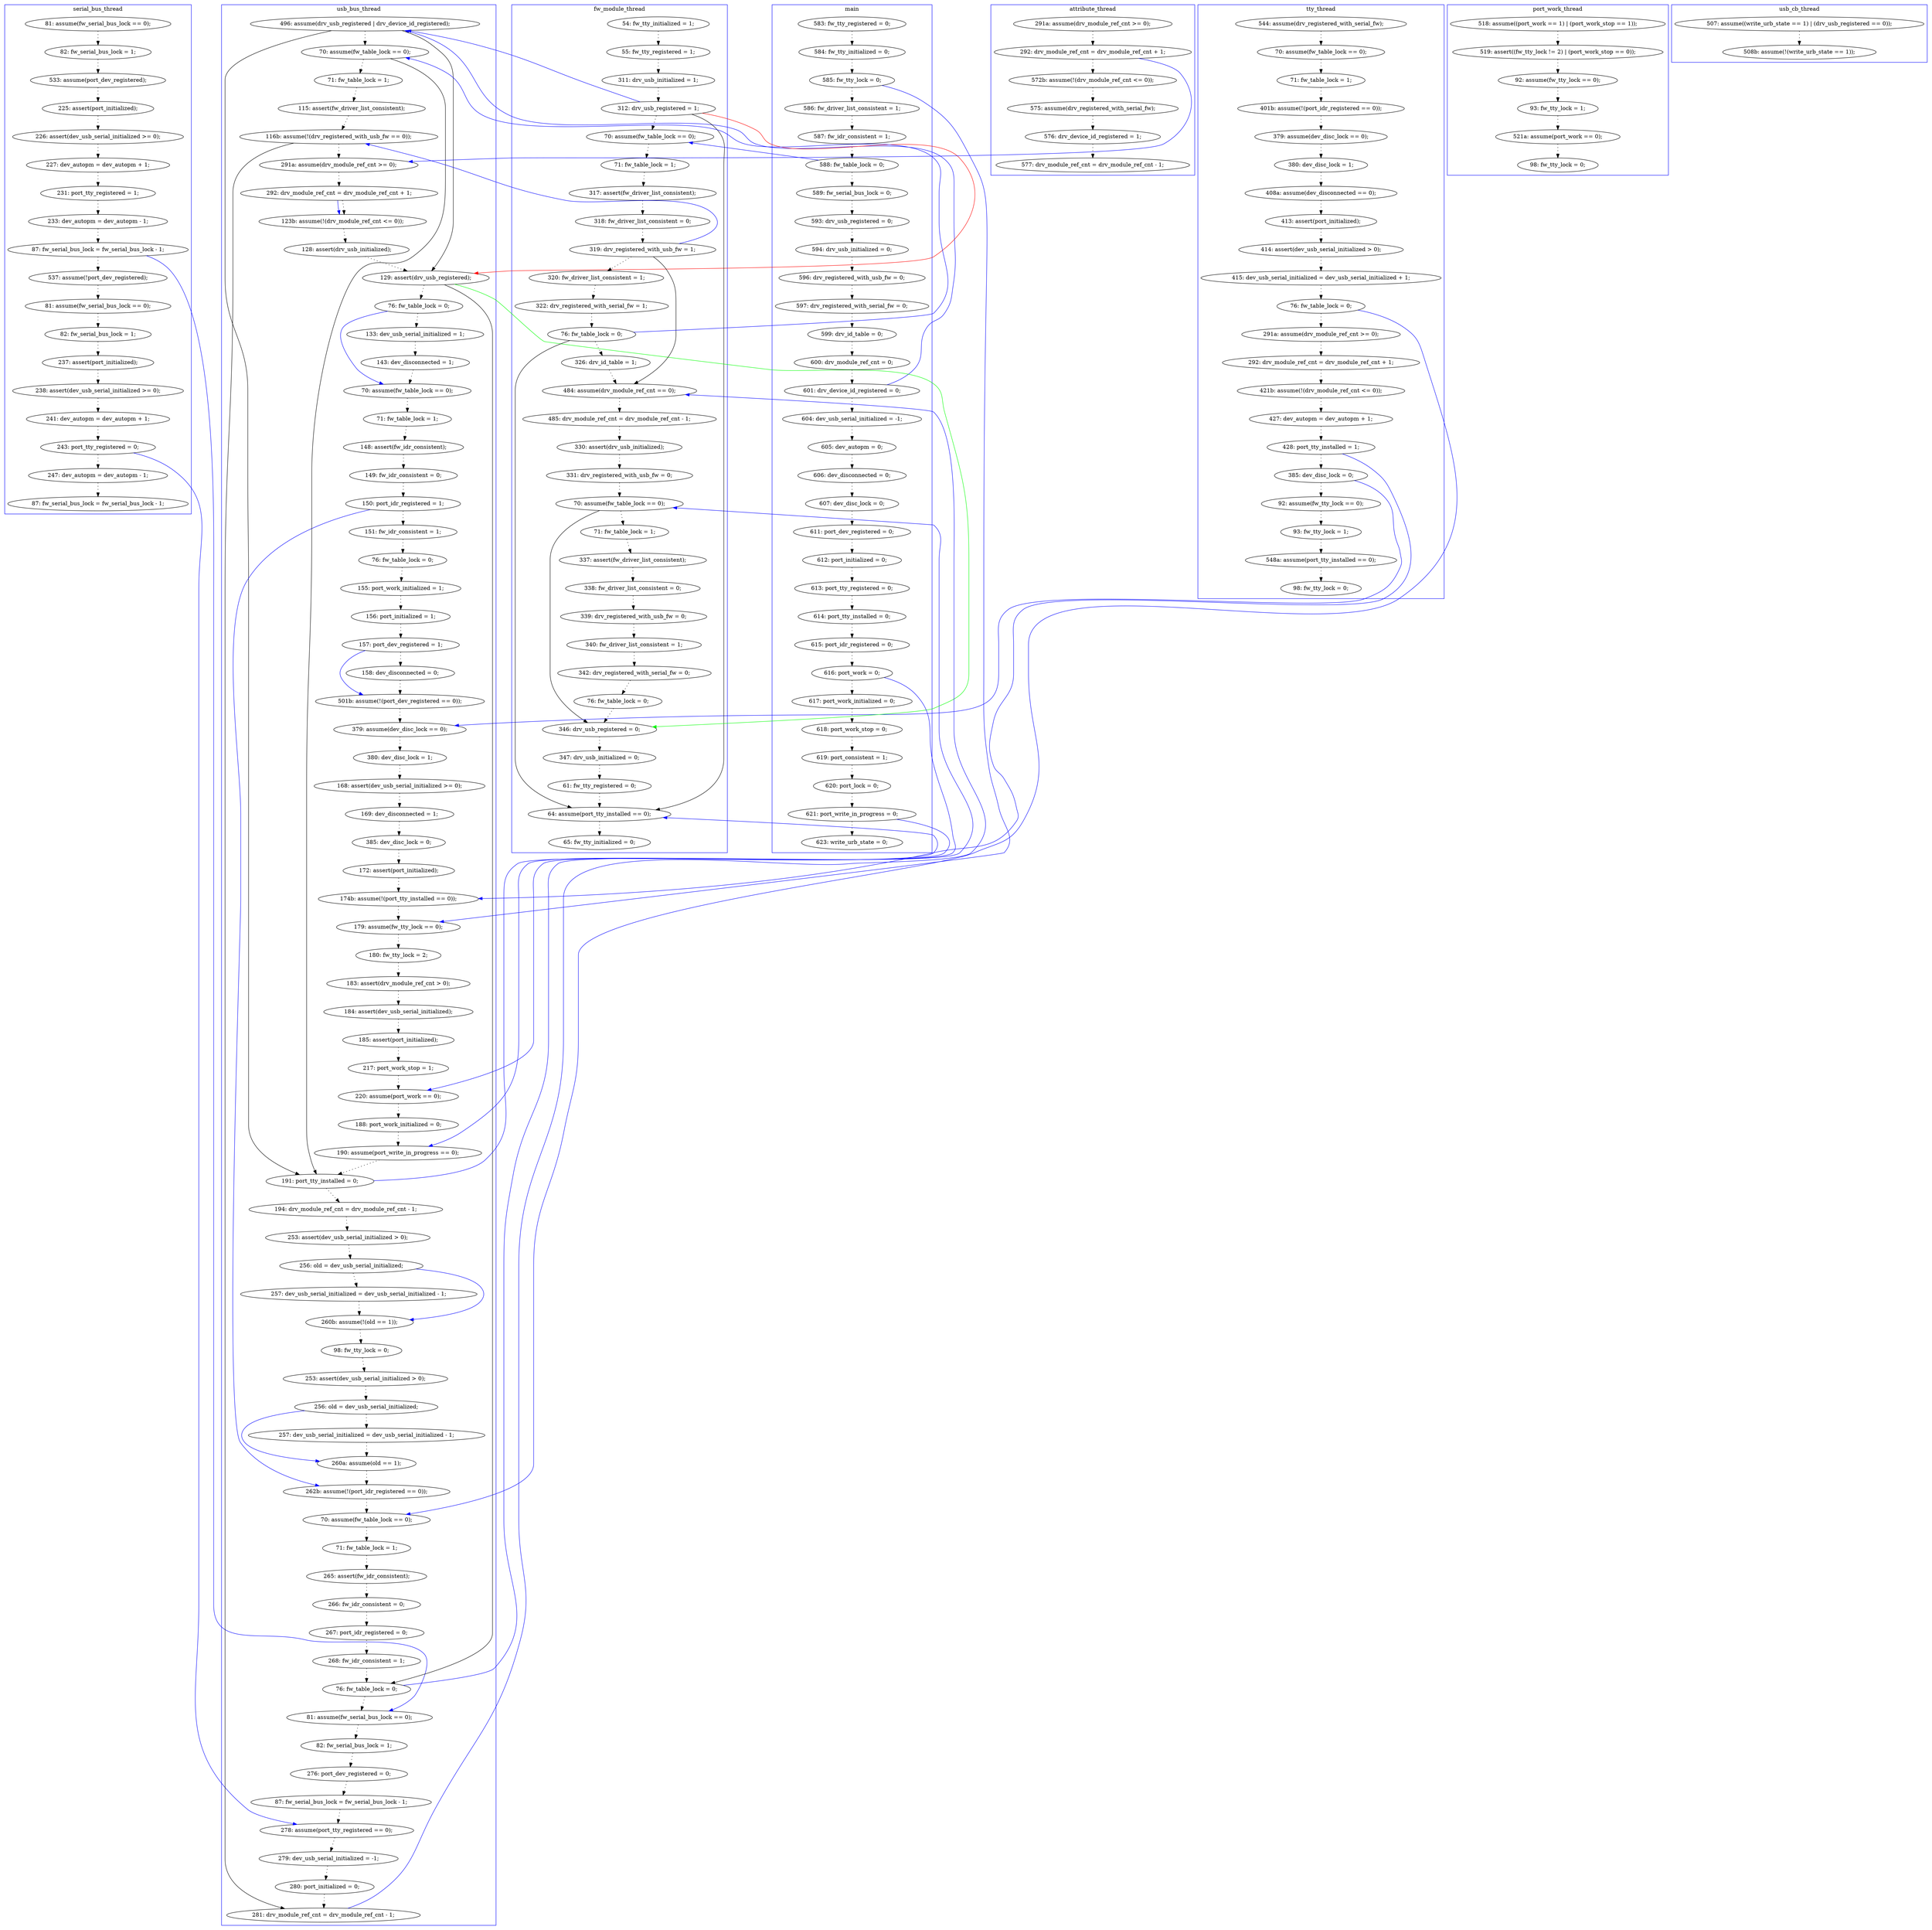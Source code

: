 digraph ProofObject {
	310 -> 317 [style = dotted, color = black]
	234 -> 238 [style = dotted, color = black]
	311 -> 313 [style = dotted, color = black]
	155 -> 156 [style = dotted, color = black]
	284 -> 342 [color = Blue, constraint = false]
	15 -> 67 [color = Blue, constraint = false]
	196 -> 199 [style = dotted, color = black]
	177 -> 178 [style = dotted, color = black]
	120 -> 125 [style = dotted, color = black]
	22 -> 23 [style = dotted, color = black]
	58 -> 62 [style = dotted, color = black]
	264 -> 267 [color = Blue, constraint = false]
	130 -> 270 [color = Blue, constraint = false]
	166 -> 296 [style = dotted, color = black]
	166 -> 291 [color = Blue, constraint = false]
	317 -> 328 [style = dotted, color = black]
	15 -> 16 [style = dotted, color = black]
	107 -> 362 [color = Green, constraint = false]
	173 -> 174 [style = dotted, color = black]
	28 -> 29 [style = dotted, color = black]
	2 -> 3 [style = dotted, color = black]
	224 -> 227 [style = dotted, color = black]
	145 -> 147 [style = dotted, color = black]
	204 -> 205 [style = dotted, color = black]
	8 -> 9 [style = dotted, color = black]
	148 -> 168 [color = Blue, constraint = false]
	218 -> 219 [style = dotted, color = black]
	80 -> 87 [style = dotted, color = black]
	232 -> 233 [style = dotted, color = black]
	219 -> 222 [style = dotted, color = black]
	25 -> 228 [color = Blue, constraint = false]
	16 -> 17 [style = dotted, color = black]
	79 -> 233 [color = Black]
	5 -> 6 [style = dotted, color = black]
	47 -> 48 [style = dotted, color = black]
	58 -> 372 [color = Black]
	201 -> 204 [style = dotted, color = black]
	291 -> 292 [style = dotted, color = black]
	57 -> 58 [style = dotted, color = black]
	103 -> 105 [style = dotted, color = black]
	110 -> 113 [style = dotted, color = black]
	261 -> 332 [style = dotted, color = black]
	320 -> 321 [color = Blue, constraint = false]
	131 -> 137 [style = dotted, color = black]
	240 -> 242 [style = dotted, color = black]
	27 -> 28 [style = dotted, color = black]
	183 -> 188 [style = dotted, color = black]
	303 -> 307 [style = dotted, color = black]
	132 -> 135 [style = dotted, color = black]
	321 -> 322 [style = dotted, color = black]
	63 -> 65 [style = dotted, color = black]
	69 -> 90 [color = Blue, constraint = false]
	216 -> 218 [style = dotted, color = black]
	53 -> 95 [style = dotted, color = black]
	354 -> 355 [style = dotted, color = black]
	69 -> 321 [color = Black]
	67 -> 79 [style = dotted, color = black]
	313 -> 315 [style = dotted, color = black]
	199 -> 200 [color = Blue, constraint = false]
	62 -> 63 [style = dotted, color = black]
	139 -> 140 [style = dotted, color = black]
	52 -> 53 [style = dotted, color = black]
	148 -> 150 [style = dotted, color = black]
	135 -> 145 [style = dotted, color = black]
	325 -> 327 [style = dotted, color = black]
	149 -> 155 [style = dotted, color = black]
	97 -> 139 [style = dotted, color = black]
	12 -> 13 [style = dotted, color = black]
	162 -> 166 [style = dotted, color = black]
	99 -> 100 [style = dotted, color = black]
	26 -> 27 [style = dotted, color = black]
	87 -> 90 [style = dotted, color = black]
	95 -> 124 [style = dotted, color = black]
	77 -> 79 [color = Blue, constraint = false]
	105 -> 107 [style = dotted, color = black]
	90 -> 320 [color = Black]
	161 -> 162 [style = dotted, color = black]
	192 -> 194 [style = dotted, color = black]
	174 -> 177 [style = dotted, color = black]
	147 -> 148 [style = dotted, color = black]
	6 -> 7 [style = dotted, color = black]
	140 -> 143 [style = dotted, color = black]
	130 -> 132 [style = dotted, color = black]
	267 -> 270 [style = dotted, color = black]
	205 -> 210 [style = dotted, color = black]
	364 -> 371 [style = dotted, color = black]
	343 -> 348 [style = dotted, color = black]
	308 -> 309 [style = dotted, color = black]
	53 -> 99 [color = Blue, constraint = false]
	25 -> 26 [style = dotted, color = black]
	371 -> 372 [style = dotted, color = black]
	228 -> 230 [style = dotted, color = black]
	150 -> 168 [style = dotted, color = black]
	69 -> 71 [style = dotted, color = black]
	342 -> 362 [color = Black]
	4 -> 218 [color = Blue, constraint = false]
	58 -> 107 [color = Red, constraint = false]
	77 -> 193 [style = dotted, color = black]
	107 -> 110 [style = dotted, color = black]
	227 -> 228 [style = dotted, color = black]
	298 -> 311 [style = dotted, color = black]
	277 -> 278 [style = dotted, color = black]
	179 -> 180 [style = dotted, color = black]
	18 -> 19 [style = dotted, color = black]
	274 -> 275 [style = dotted, color = black]
	309 -> 310 [style = dotted, color = black]
	7 -> 62 [color = Blue, constraint = false]
	359 -> 362 [style = dotted, color = black]
	296 -> 302 [style = dotted, color = black]
	65 -> 66 [style = dotted, color = black]
	270 -> 274 [style = dotted, color = black]
	194 -> 196 [style = dotted, color = black]
	23 -> 24 [style = dotted, color = black]
	11 -> 12 [style = dotted, color = black]
	327 -> 342 [style = dotted, color = black]
	126 -> 128 [style = dotted, color = black]
	239 -> 242 [color = Blue, constraint = false]
	355 -> 359 [style = dotted, color = black]
	30 -> 31 [style = dotted, color = black]
	348 -> 350 [style = dotted, color = black]
	71 -> 73 [style = dotted, color = black]
	193 -> 321 [style = dotted, color = black]
	263 -> 264 [style = dotted, color = black]
	113 -> 120 [style = dotted, color = black]
	342 -> 343 [style = dotted, color = black]
	231 -> 269 [style = dotted, color = black]
	29 -> 30 [style = dotted, color = black]
	125 -> 126 [style = dotted, color = black]
	180 -> 183 [style = dotted, color = black]
	67 -> 107 [color = Black]
	20 -> 21 [style = dotted, color = black]
	66 -> 69 [style = dotted, color = black]
	107 -> 284 [color = Black]
	100 -> 103 [color = Blue, constraint = false]
	223 -> 224 [style = dotted, color = black]
	183 -> 274 [color = Blue, constraint = false]
	307 -> 308 [style = dotted, color = black]
	239 -> 240 [style = dotted, color = black]
	24 -> 25 [style = dotted, color = black]
	238 -> 239 [style = dotted, color = black]
	73 -> 77 [style = dotted, color = black]
	302 -> 303 [style = dotted, color = black]
	7 -> 8 [style = dotted, color = black]
	4 -> 5 [style = dotted, color = black]
	3 -> 4 [style = dotted, color = black]
	210 -> 212 [style = dotted, color = black]
	84 -> 149 [style = dotted, color = black]
	143 -> 173 [style = dotted, color = black]
	48 -> 57 [style = dotted, color = black]
	129 -> 130 [style = dotted, color = black]
	189 -> 192 [style = dotted, color = black]
	334 -> 335 [style = dotted, color = black]
	339 -> 351 [style = dotted, color = black]
	242 -> 247 [style = dotted, color = black]
	79 -> 80 [style = dotted, color = black]
	278 -> 279 [style = dotted, color = black]
	156 -> 157 [style = dotted, color = black]
	168 -> 200 [style = dotted, color = black]
	196 -> 216 [color = Blue, constraint = false]
	315 -> 320 [style = dotted, color = black]
	14 -> 15 [style = dotted, color = black]
	188 -> 189 [style = dotted, color = black]
	362 -> 364 [style = dotted, color = black]
	178 -> 179 [style = dotted, color = black]
	212 -> 216 [style = dotted, color = black]
	350 -> 352 [style = dotted, color = black]
	230 -> 232 [style = dotted, color = black]
	200 -> 201 [style = dotted, color = black]
	335 -> 339 [style = dotted, color = black]
	284 -> 291 [style = dotted, color = black]
	233 -> 372 [color = Blue, constraint = false]
	247 -> 263 [style = dotted, color = black]
	19 -> 20 [style = dotted, color = black]
	352 -> 354 [style = dotted, color = black]
	265 -> 267 [style = dotted, color = black]
	83 -> 84 [style = dotted, color = black]
	294 -> 298 [style = dotted, color = black]
	100 -> 103 [style = dotted, color = black]
	54 -> 61 [style = dotted, color = black]
	264 -> 265 [style = dotted, color = black]
	269 -> 334 [style = dotted, color = black]
	13 -> 14 [style = dotted, color = black]
	110 -> 125 [color = Blue, constraint = false]
	17 -> 18 [style = dotted, color = black]
	372 -> 375 [style = dotted, color = black]
	128 -> 129 [style = dotted, color = black]
	233 -> 234 [style = dotted, color = black]
	77 -> 372 [color = Black]
	67 -> 233 [color = Black]
	157 -> 161 [style = dotted, color = black]
	199 -> 254 [style = dotted, color = black]
	90 -> 99 [style = dotted, color = black]
	292 -> 294 [style = dotted, color = black]
	322 -> 325 [style = dotted, color = black]
	10 -> 11 [style = dotted, color = black]
	58 -> 67 [color = Blue, constraint = false]
	30 -> 232 [color = Blue, constraint = false]
	124 -> 131 [style = dotted, color = black]
	280 -> 284 [style = dotted, color = black]
	21 -> 22 [style = dotted, color = black]
	275 -> 277 [style = dotted, color = black]
	254 -> 255 [style = dotted, color = black]
	9 -> 10 [style = dotted, color = black]
	255 -> 261 [style = dotted, color = black]
	222 -> 223 [style = dotted, color = black]
	279 -> 280 [style = dotted, color = black]
	310 -> 311 [color = Blue, constraint = false]
	subgraph cluster7 {
		label = port_work_thread
		color = blue
		231  [label = "518: assume((port_work == 1) | (port_work_stop == 1));"]
		269  [label = "519: assert((fw_tty_lock != 2) | (port_work_stop == 0));"]
		334  [label = "92: assume(fw_tty_lock == 0);"]
		335  [label = "93: fw_tty_lock = 1;"]
		351  [label = "98: fw_tty_lock = 0;"]
		339  [label = "521a: assume(port_work == 0);"]
	}
	subgraph cluster6 {
		label = usb_cb_thread
		color = blue
		54  [label = "507: assume((write_urb_state == 1) | (drv_usb_registered == 0));"]
		61  [label = "508b: assume(!(write_urb_state == 1));"]
	}
	subgraph cluster0 {
		label = main
		color = blue
		13  [label = "599: drv_id_table = 0;"]
		14  [label = "600: drv_module_ref_cnt = 0;"]
		27  [label = "618: port_work_stop = 0;"]
		2  [label = "583: fw_tty_registered = 0;"]
		30  [label = "621: port_write_in_progress = 0;"]
		5  [label = "586: fw_driver_list_consistent = 1;"]
		7  [label = "588: fw_table_lock = 0;"]
		31  [label = "623: write_urb_state = 0;"]
		9  [label = "593: drv_usb_registered = 0;"]
		12  [label = "597: drv_registered_with_serial_fw = 0;"]
		15  [label = "601: drv_device_id_registered = 0;"]
		16  [label = "604: dev_usb_serial_initialized = -1;"]
		3  [label = "584: fw_tty_initialized = 0;"]
		20  [label = "611: port_dev_registered = 0;"]
		18  [label = "606: dev_disconnected = 0;"]
		10  [label = "594: drv_usb_initialized = 0;"]
		8  [label = "589: fw_serial_bus_lock = 0;"]
		11  [label = "596: drv_registered_with_usb_fw = 0;"]
		25  [label = "616: port_work = 0;"]
		24  [label = "615: port_idr_registered = 0;"]
		26  [label = "617: port_work_initialized = 0;"]
		21  [label = "612: port_initialized = 0;"]
		22  [label = "613: port_tty_registered = 0;"]
		19  [label = "607: dev_disc_lock = 0;"]
		28  [label = "619: port_consistent = 1;"]
		4  [label = "585: fw_tty_lock = 0;"]
		6  [label = "587: fw_idr_consistent = 1;"]
		17  [label = "605: dev_autopm = 0;"]
		29  [label = "620: port_lock = 0;"]
		23  [label = "614: port_tty_installed = 0;"]
	}
	subgraph cluster5 {
		label = attribute_thread
		color = blue
		131  [label = "576: drv_device_id_registered = 1;"]
		52  [label = "291a: assume(drv_module_ref_cnt >= 0);"]
		53  [label = "292: drv_module_ref_cnt = drv_module_ref_cnt + 1;"]
		124  [label = "575: assume(drv_registered_with_serial_fw);"]
		95  [label = "572b: assume(!(drv_module_ref_cnt <= 0));"]
		137  [label = "577: drv_module_ref_cnt = drv_module_ref_cnt - 1;"]
	}
	subgraph cluster1 {
		label = fw_module_thread
		color = blue
		322  [label = "485: drv_module_ref_cnt = drv_module_ref_cnt - 1;"]
		66  [label = "318: fw_driver_list_consistent = 0;"]
		77  [label = "76: fw_table_lock = 0;"]
		342  [label = "70: assume(fw_table_lock == 0);"]
		364  [label = "347: drv_usb_initialized = 0;"]
		375  [label = "65: fw_tty_initialized = 0;"]
		372  [label = "64: assume(port_tty_installed == 0);"]
		325  [label = "330: assert(drv_usb_initialized);"]
		327  [label = "331: drv_registered_with_usb_fw = 0;"]
		73  [label = "322: drv_registered_with_serial_fw = 1;"]
		57  [label = "311: drv_usb_initialized = 1;"]
		69  [label = "319: drv_registered_with_usb_fw = 1;"]
		63  [label = "71: fw_table_lock = 1;"]
		58  [label = "312: drv_usb_registered = 1;"]
		65  [label = "317: assert(fw_driver_list_consistent);"]
		47  [label = "54: fw_tty_initialized = 1;"]
		371  [label = "61: fw_tty_registered = 0;"]
		354  [label = "340: fw_driver_list_consistent = 1;"]
		321  [label = "484: assume(drv_module_ref_cnt == 0);"]
		352  [label = "339: drv_registered_with_usb_fw = 0;"]
		350  [label = "338: fw_driver_list_consistent = 0;"]
		355  [label = "342: drv_registered_with_serial_fw = 0;"]
		348  [label = "337: assert(fw_driver_list_consistent);"]
		359  [label = "76: fw_table_lock = 0;"]
		62  [label = "70: assume(fw_table_lock == 0);"]
		343  [label = "71: fw_table_lock = 1;"]
		48  [label = "55: fw_tty_registered = 1;"]
		362  [label = "346: drv_usb_registered = 0;"]
		193  [label = "326: drv_id_table = 1;"]
		71  [label = "320: fw_driver_list_consistent = 1;"]
	}
	subgraph cluster3 {
		label = serial_bus_thread
		color = blue
		303  [label = "82: fw_serial_bus_lock = 1;"]
		149  [label = "533: assume(port_dev_registered);"]
		317  [label = "247: dev_autopm = dev_autopm - 1;"]
		166  [label = "87: fw_serial_bus_lock = fw_serial_bus_lock - 1;"]
		84  [label = "82: fw_serial_bus_lock = 1;"]
		307  [label = "237: assert(port_initialized);"]
		83  [label = "81: assume(fw_serial_bus_lock == 0);"]
		156  [label = "226: assert(dev_usb_serial_initialized >= 0);"]
		162  [label = "233: dev_autopm = dev_autopm - 1;"]
		309  [label = "241: dev_autopm = dev_autopm + 1;"]
		161  [label = "231: port_tty_registered = 1;"]
		308  [label = "238: assert(dev_usb_serial_initialized >= 0);"]
		157  [label = "227: dev_autopm = dev_autopm + 1;"]
		310  [label = "243: port_tty_registered = 0;"]
		302  [label = "81: assume(fw_serial_bus_lock == 0);"]
		328  [label = "87: fw_serial_bus_lock = fw_serial_bus_lock - 1;"]
		296  [label = "537: assume(!port_dev_registered);"]
		155  [label = "225: assert(port_initialized);"]
	}
	subgraph cluster4 {
		label = tty_thread
		color = blue
		143  [label = "401b: assume(!(port_idr_registered == 0));"]
		254  [label = "92: assume(fw_tty_lock == 0);"]
		261  [label = "548a: assume(port_tty_installed == 0);"]
		192  [label = "421b: assume(!(drv_module_ref_cnt <= 0));"]
		178  [label = "413: assert(port_initialized);"]
		179  [label = "414: assert(dev_usb_serial_initialized > 0);"]
		188  [label = "291a: assume(drv_module_ref_cnt >= 0);"]
		189  [label = "292: drv_module_ref_cnt = drv_module_ref_cnt + 1;"]
		173  [label = "379: assume(dev_disc_lock == 0);"]
		180  [label = "415: dev_usb_serial_initialized = dev_usb_serial_initialized + 1;"]
		255  [label = "93: fw_tty_lock = 1;"]
		194  [label = "427: dev_autopm = dev_autopm + 1;"]
		140  [label = "71: fw_table_lock = 1;"]
		196  [label = "428: port_tty_installed = 1;"]
		174  [label = "380: dev_disc_lock = 1;"]
		199  [label = "385: dev_disc_lock = 0;"]
		177  [label = "408a: assume(dev_disconnected == 0);"]
		139  [label = "70: assume(fw_table_lock == 0);"]
		183  [label = "76: fw_table_lock = 0;"]
		332  [label = "98: fw_tty_lock = 0;"]
		97  [label = "544: assume(drv_registered_with_serial_fw);"]
	}
	subgraph cluster2 {
		label = usb_bus_thread
		color = blue
		200  [label = "379: assume(dev_disc_lock == 0);"]
		294  [label = "276: port_dev_registered = 0;"]
		298  [label = "87: fw_serial_bus_lock = fw_serial_bus_lock - 1;"]
		264  [label = "256: old = dev_usb_serial_initialized;"]
		247  [label = "98: fw_tty_lock = 0;"]
		204  [label = "168: assert(dev_usb_serial_initialized >= 0);"]
		240  [label = "257: dev_usb_serial_initialized = dev_usb_serial_initialized - 1;"]
		284  [label = "76: fw_table_lock = 0;"]
		233  [label = "191: port_tty_installed = 0;"]
		232  [label = "190: assume(port_write_in_progress == 0);"]
		125  [label = "70: assume(fw_table_lock == 0);"]
		99  [label = "291a: assume(drv_module_ref_cnt >= 0);"]
		292  [label = "82: fw_serial_bus_lock = 1;"]
		223  [label = "184: assert(dev_usb_serial_initialized);"]
		129  [label = "149: fw_idr_consistent = 0;"]
		311  [label = "278: assume(port_tty_registered == 0);"]
		230  [label = "188: port_work_initialized = 0;"]
		105  [label = "128: assert(drv_usb_initialized);"]
		216  [label = "174b: assume(!(port_tty_installed == 0));"]
		87  [label = "115: assert(fw_driver_list_consistent);"]
		79  [label = "70: assume(fw_table_lock == 0);"]
		145  [label = "155: port_work_initialized = 1;"]
		148  [label = "157: port_dev_registered = 1;"]
		147  [label = "156: port_initialized = 1;"]
		126  [label = "71: fw_table_lock = 1;"]
		239  [label = "256: old = dev_usb_serial_initialized;"]
		242  [label = "260b: assume(!(old == 1));"]
		128  [label = "148: assert(fw_idr_consistent);"]
		110  [label = "76: fw_table_lock = 0;"]
		279  [label = "267: port_idr_registered = 0;"]
		218  [label = "179: assume(fw_tty_lock == 0);"]
		168  [label = "501b: assume(!(port_dev_registered == 0));"]
		291  [label = "81: assume(fw_serial_bus_lock == 0);"]
		277  [label = "265: assert(fw_idr_consistent);"]
		224  [label = "185: assert(port_initialized);"]
		227  [label = "217: port_work_stop = 1;"]
		270  [label = "262b: assume(!(port_idr_registered == 0));"]
		265  [label = "257: dev_usb_serial_initialized = dev_usb_serial_initialized - 1;"]
		267  [label = "260a: assume(old == 1);"]
		107  [label = "129: assert(drv_usb_registered);"]
		132  [label = "151: fw_idr_consistent = 1;"]
		67  [label = "496: assume(drv_usb_registered | drv_device_id_registered);"]
		210  [label = "385: dev_disc_lock = 0;"]
		135  [label = "76: fw_table_lock = 0;"]
		263  [label = "253: assert(dev_usb_serial_initialized > 0);"]
		120  [label = "143: dev_disconnected = 1;"]
		150  [label = "158: dev_disconnected = 0;"]
		274  [label = "70: assume(fw_table_lock == 0);"]
		234  [label = "194: drv_module_ref_cnt = drv_module_ref_cnt - 1;"]
		222  [label = "183: assert(drv_module_ref_cnt > 0);"]
		113  [label = "133: dev_usb_serial_initialized = 1;"]
		219  [label = "180: fw_tty_lock = 2;"]
		275  [label = "71: fw_table_lock = 1;"]
		130  [label = "150: port_idr_registered = 1;"]
		313  [label = "279: dev_usb_serial_initialized = -1;"]
		228  [label = "220: assume(port_work == 0);"]
		103  [label = "123b: assume(!(drv_module_ref_cnt <= 0));"]
		201  [label = "380: dev_disc_lock = 1;"]
		212  [label = "172: assert(port_initialized);"]
		315  [label = "280: port_initialized = 0;"]
		80  [label = "71: fw_table_lock = 1;"]
		100  [label = "292: drv_module_ref_cnt = drv_module_ref_cnt + 1;"]
		205  [label = "169: dev_disconnected = 1;"]
		320  [label = "281: drv_module_ref_cnt = drv_module_ref_cnt - 1;"]
		280  [label = "268: fw_idr_consistent = 1;"]
		90  [label = "116b: assume(!(drv_registered_with_usb_fw == 0));"]
		238  [label = "253: assert(dev_usb_serial_initialized > 0);"]
		278  [label = "266: fw_idr_consistent = 0;"]
	}
}